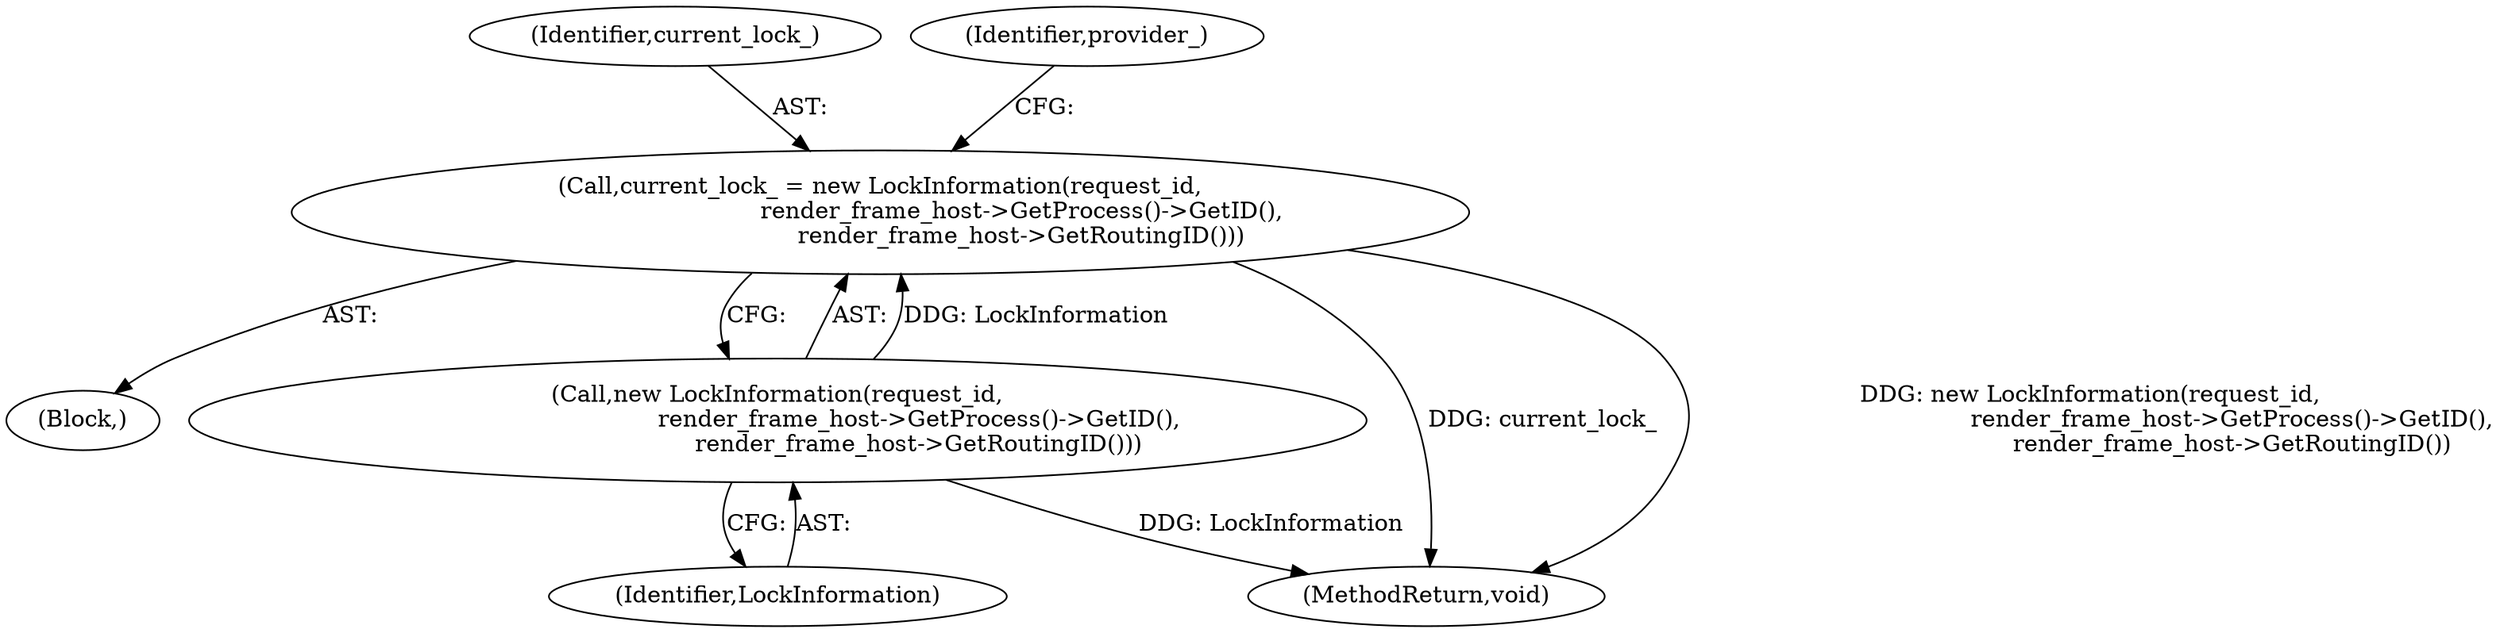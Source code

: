 digraph "1_Chrome_bcc265132e3d9b62c6c49facbf849575c615d1e3@del" {
"1000113" [label="(Call,current_lock_ = new LockInformation(request_id,\n                                      render_frame_host->GetProcess()->GetID(),\n                                      render_frame_host->GetRoutingID()))"];
"1000115" [label="(Call,new LockInformation(request_id,\n                                      render_frame_host->GetProcess()->GetID(),\n                                      render_frame_host->GetRoutingID()))"];
"1000115" [label="(Call,new LockInformation(request_id,\n                                      render_frame_host->GetProcess()->GetID(),\n                                      render_frame_host->GetRoutingID()))"];
"1000114" [label="(Identifier,current_lock_)"];
"1000104" [label="(Block,)"];
"1000119" [label="(Identifier,provider_)"];
"1000128" [label="(MethodReturn,void)"];
"1000113" [label="(Call,current_lock_ = new LockInformation(request_id,\n                                      render_frame_host->GetProcess()->GetID(),\n                                      render_frame_host->GetRoutingID()))"];
"1000116" [label="(Identifier,LockInformation)"];
"1000113" -> "1000104"  [label="AST: "];
"1000113" -> "1000115"  [label="CFG: "];
"1000114" -> "1000113"  [label="AST: "];
"1000115" -> "1000113"  [label="AST: "];
"1000119" -> "1000113"  [label="CFG: "];
"1000113" -> "1000128"  [label="DDG: current_lock_"];
"1000113" -> "1000128"  [label="DDG: new LockInformation(request_id,\n                                      render_frame_host->GetProcess()->GetID(),\n                                      render_frame_host->GetRoutingID())"];
"1000115" -> "1000113"  [label="DDG: LockInformation"];
"1000115" -> "1000116"  [label="CFG: "];
"1000116" -> "1000115"  [label="AST: "];
"1000115" -> "1000128"  [label="DDG: LockInformation"];
}
